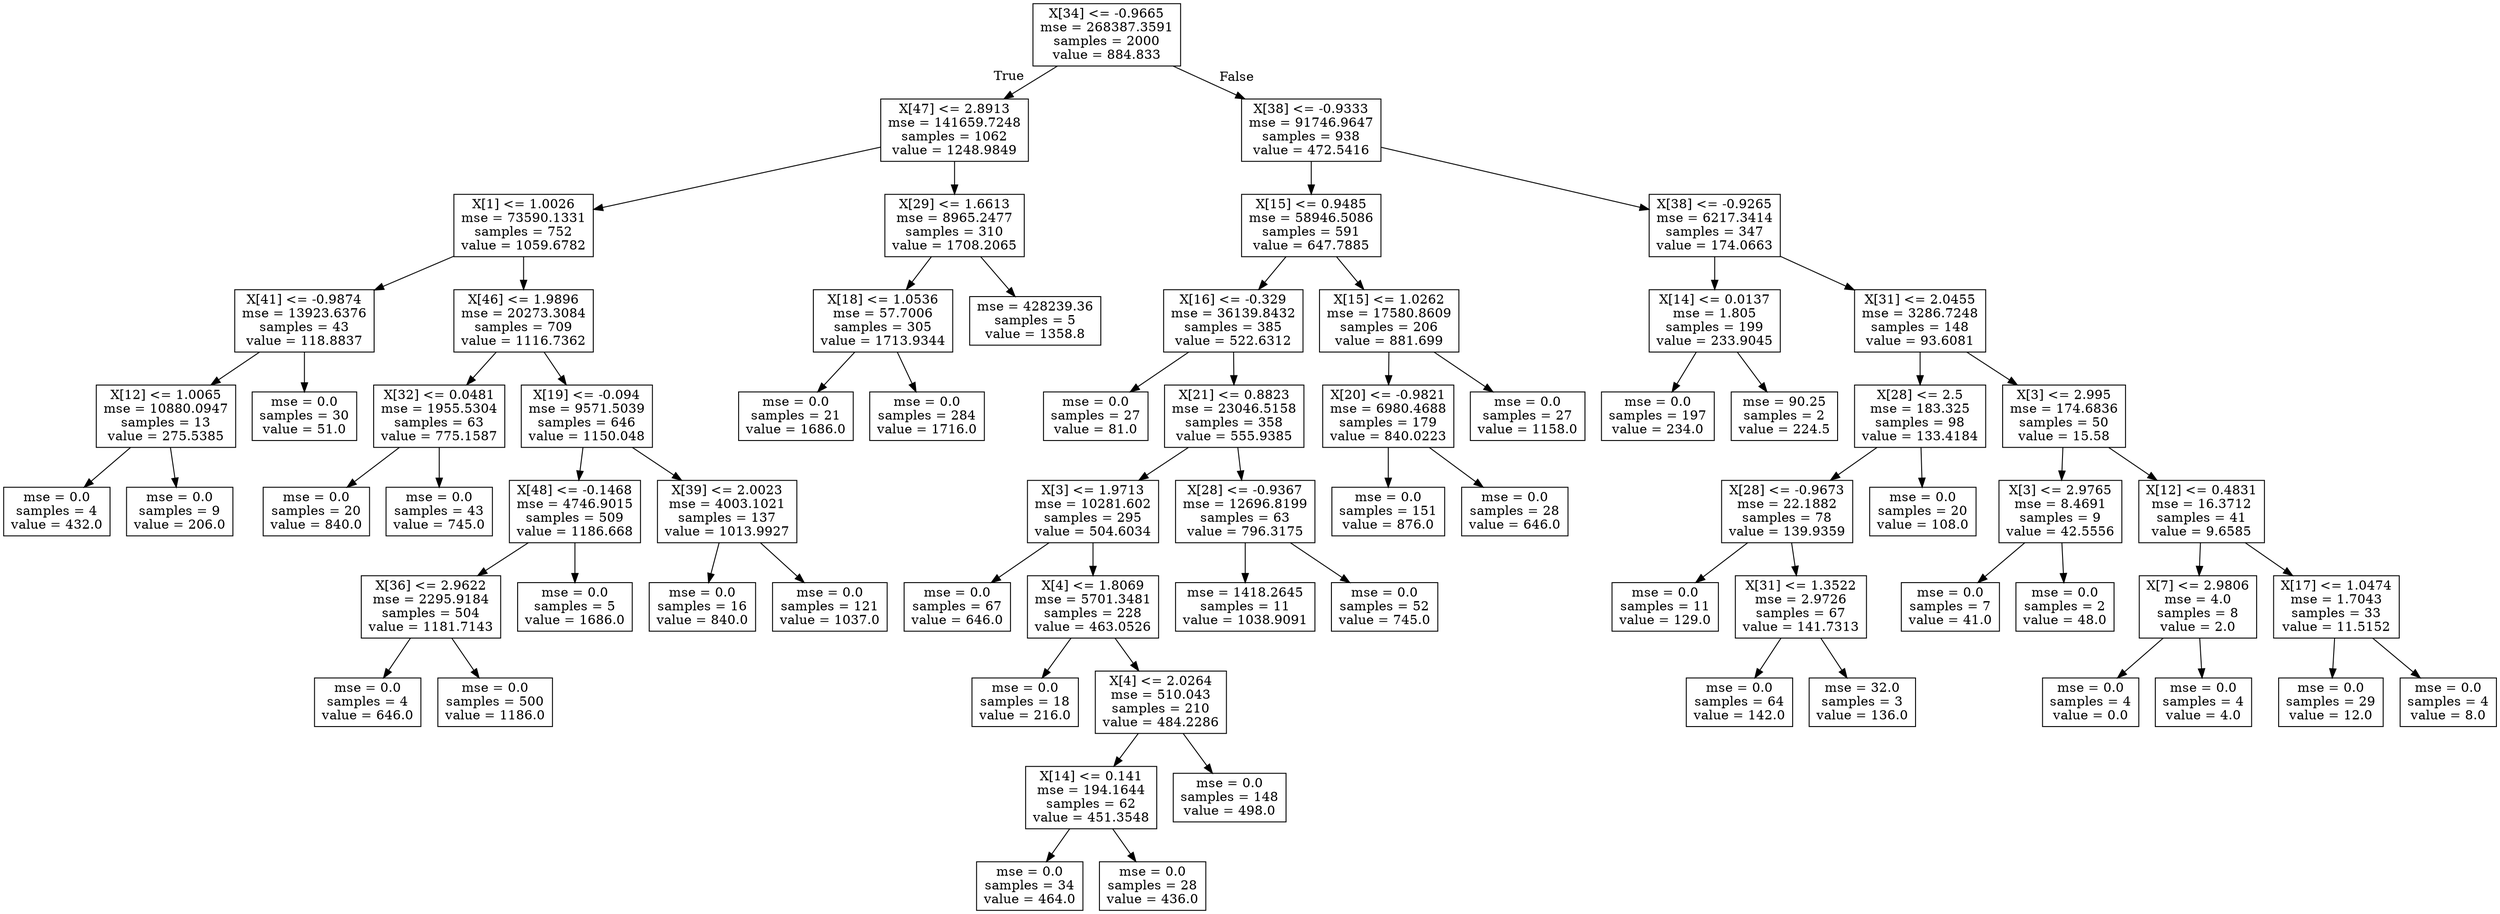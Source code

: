 digraph Tree {
node [shape=box] ;
0 [label="X[34] <= -0.9665\nmse = 268387.3591\nsamples = 2000\nvalue = 884.833"] ;
1 [label="X[47] <= 2.8913\nmse = 141659.7248\nsamples = 1062\nvalue = 1248.9849"] ;
0 -> 1 [labeldistance=2.5, labelangle=45, headlabel="True"] ;
2 [label="X[1] <= 1.0026\nmse = 73590.1331\nsamples = 752\nvalue = 1059.6782"] ;
1 -> 2 ;
3 [label="X[41] <= -0.9874\nmse = 13923.6376\nsamples = 43\nvalue = 118.8837"] ;
2 -> 3 ;
4 [label="X[12] <= 1.0065\nmse = 10880.0947\nsamples = 13\nvalue = 275.5385"] ;
3 -> 4 ;
5 [label="mse = 0.0\nsamples = 4\nvalue = 432.0"] ;
4 -> 5 ;
6 [label="mse = 0.0\nsamples = 9\nvalue = 206.0"] ;
4 -> 6 ;
7 [label="mse = 0.0\nsamples = 30\nvalue = 51.0"] ;
3 -> 7 ;
8 [label="X[46] <= 1.9896\nmse = 20273.3084\nsamples = 709\nvalue = 1116.7362"] ;
2 -> 8 ;
9 [label="X[32] <= 0.0481\nmse = 1955.5304\nsamples = 63\nvalue = 775.1587"] ;
8 -> 9 ;
10 [label="mse = 0.0\nsamples = 20\nvalue = 840.0"] ;
9 -> 10 ;
11 [label="mse = 0.0\nsamples = 43\nvalue = 745.0"] ;
9 -> 11 ;
12 [label="X[19] <= -0.094\nmse = 9571.5039\nsamples = 646\nvalue = 1150.048"] ;
8 -> 12 ;
13 [label="X[48] <= -0.1468\nmse = 4746.9015\nsamples = 509\nvalue = 1186.668"] ;
12 -> 13 ;
14 [label="X[36] <= 2.9622\nmse = 2295.9184\nsamples = 504\nvalue = 1181.7143"] ;
13 -> 14 ;
15 [label="mse = 0.0\nsamples = 4\nvalue = 646.0"] ;
14 -> 15 ;
16 [label="mse = 0.0\nsamples = 500\nvalue = 1186.0"] ;
14 -> 16 ;
17 [label="mse = 0.0\nsamples = 5\nvalue = 1686.0"] ;
13 -> 17 ;
18 [label="X[39] <= 2.0023\nmse = 4003.1021\nsamples = 137\nvalue = 1013.9927"] ;
12 -> 18 ;
19 [label="mse = 0.0\nsamples = 16\nvalue = 840.0"] ;
18 -> 19 ;
20 [label="mse = 0.0\nsamples = 121\nvalue = 1037.0"] ;
18 -> 20 ;
21 [label="X[29] <= 1.6613\nmse = 8965.2477\nsamples = 310\nvalue = 1708.2065"] ;
1 -> 21 ;
22 [label="X[18] <= 1.0536\nmse = 57.7006\nsamples = 305\nvalue = 1713.9344"] ;
21 -> 22 ;
23 [label="mse = 0.0\nsamples = 21\nvalue = 1686.0"] ;
22 -> 23 ;
24 [label="mse = 0.0\nsamples = 284\nvalue = 1716.0"] ;
22 -> 24 ;
25 [label="mse = 428239.36\nsamples = 5\nvalue = 1358.8"] ;
21 -> 25 ;
26 [label="X[38] <= -0.9333\nmse = 91746.9647\nsamples = 938\nvalue = 472.5416"] ;
0 -> 26 [labeldistance=2.5, labelangle=-45, headlabel="False"] ;
27 [label="X[15] <= 0.9485\nmse = 58946.5086\nsamples = 591\nvalue = 647.7885"] ;
26 -> 27 ;
28 [label="X[16] <= -0.329\nmse = 36139.8432\nsamples = 385\nvalue = 522.6312"] ;
27 -> 28 ;
29 [label="mse = 0.0\nsamples = 27\nvalue = 81.0"] ;
28 -> 29 ;
30 [label="X[21] <= 0.8823\nmse = 23046.5158\nsamples = 358\nvalue = 555.9385"] ;
28 -> 30 ;
31 [label="X[3] <= 1.9713\nmse = 10281.602\nsamples = 295\nvalue = 504.6034"] ;
30 -> 31 ;
32 [label="mse = 0.0\nsamples = 67\nvalue = 646.0"] ;
31 -> 32 ;
33 [label="X[4] <= 1.8069\nmse = 5701.3481\nsamples = 228\nvalue = 463.0526"] ;
31 -> 33 ;
34 [label="mse = 0.0\nsamples = 18\nvalue = 216.0"] ;
33 -> 34 ;
35 [label="X[4] <= 2.0264\nmse = 510.043\nsamples = 210\nvalue = 484.2286"] ;
33 -> 35 ;
36 [label="X[14] <= 0.141\nmse = 194.1644\nsamples = 62\nvalue = 451.3548"] ;
35 -> 36 ;
37 [label="mse = 0.0\nsamples = 34\nvalue = 464.0"] ;
36 -> 37 ;
38 [label="mse = 0.0\nsamples = 28\nvalue = 436.0"] ;
36 -> 38 ;
39 [label="mse = 0.0\nsamples = 148\nvalue = 498.0"] ;
35 -> 39 ;
40 [label="X[28] <= -0.9367\nmse = 12696.8199\nsamples = 63\nvalue = 796.3175"] ;
30 -> 40 ;
41 [label="mse = 1418.2645\nsamples = 11\nvalue = 1038.9091"] ;
40 -> 41 ;
42 [label="mse = 0.0\nsamples = 52\nvalue = 745.0"] ;
40 -> 42 ;
43 [label="X[15] <= 1.0262\nmse = 17580.8609\nsamples = 206\nvalue = 881.699"] ;
27 -> 43 ;
44 [label="X[20] <= -0.9821\nmse = 6980.4688\nsamples = 179\nvalue = 840.0223"] ;
43 -> 44 ;
45 [label="mse = 0.0\nsamples = 151\nvalue = 876.0"] ;
44 -> 45 ;
46 [label="mse = 0.0\nsamples = 28\nvalue = 646.0"] ;
44 -> 46 ;
47 [label="mse = 0.0\nsamples = 27\nvalue = 1158.0"] ;
43 -> 47 ;
48 [label="X[38] <= -0.9265\nmse = 6217.3414\nsamples = 347\nvalue = 174.0663"] ;
26 -> 48 ;
49 [label="X[14] <= 0.0137\nmse = 1.805\nsamples = 199\nvalue = 233.9045"] ;
48 -> 49 ;
50 [label="mse = 0.0\nsamples = 197\nvalue = 234.0"] ;
49 -> 50 ;
51 [label="mse = 90.25\nsamples = 2\nvalue = 224.5"] ;
49 -> 51 ;
52 [label="X[31] <= 2.0455\nmse = 3286.7248\nsamples = 148\nvalue = 93.6081"] ;
48 -> 52 ;
53 [label="X[28] <= 2.5\nmse = 183.325\nsamples = 98\nvalue = 133.4184"] ;
52 -> 53 ;
54 [label="X[28] <= -0.9673\nmse = 22.1882\nsamples = 78\nvalue = 139.9359"] ;
53 -> 54 ;
55 [label="mse = 0.0\nsamples = 11\nvalue = 129.0"] ;
54 -> 55 ;
56 [label="X[31] <= 1.3522\nmse = 2.9726\nsamples = 67\nvalue = 141.7313"] ;
54 -> 56 ;
57 [label="mse = 0.0\nsamples = 64\nvalue = 142.0"] ;
56 -> 57 ;
58 [label="mse = 32.0\nsamples = 3\nvalue = 136.0"] ;
56 -> 58 ;
59 [label="mse = 0.0\nsamples = 20\nvalue = 108.0"] ;
53 -> 59 ;
60 [label="X[3] <= 2.995\nmse = 174.6836\nsamples = 50\nvalue = 15.58"] ;
52 -> 60 ;
61 [label="X[3] <= 2.9765\nmse = 8.4691\nsamples = 9\nvalue = 42.5556"] ;
60 -> 61 ;
62 [label="mse = 0.0\nsamples = 7\nvalue = 41.0"] ;
61 -> 62 ;
63 [label="mse = 0.0\nsamples = 2\nvalue = 48.0"] ;
61 -> 63 ;
64 [label="X[12] <= 0.4831\nmse = 16.3712\nsamples = 41\nvalue = 9.6585"] ;
60 -> 64 ;
65 [label="X[7] <= 2.9806\nmse = 4.0\nsamples = 8\nvalue = 2.0"] ;
64 -> 65 ;
66 [label="mse = 0.0\nsamples = 4\nvalue = 0.0"] ;
65 -> 66 ;
67 [label="mse = 0.0\nsamples = 4\nvalue = 4.0"] ;
65 -> 67 ;
68 [label="X[17] <= 1.0474\nmse = 1.7043\nsamples = 33\nvalue = 11.5152"] ;
64 -> 68 ;
69 [label="mse = 0.0\nsamples = 29\nvalue = 12.0"] ;
68 -> 69 ;
70 [label="mse = 0.0\nsamples = 4\nvalue = 8.0"] ;
68 -> 70 ;
}